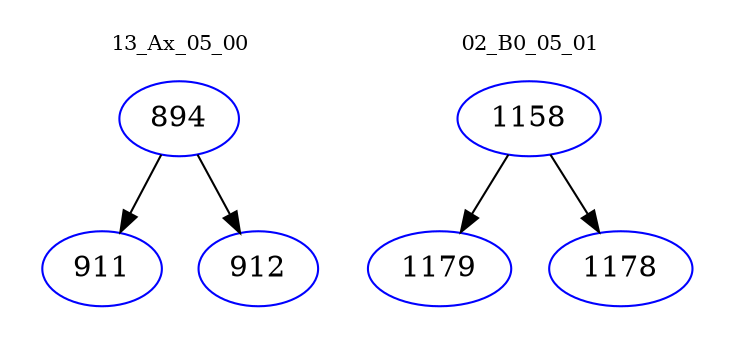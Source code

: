 digraph{
subgraph cluster_0 {
color = white
label = "13_Ax_05_00";
fontsize=10;
T0_894 [label="894", color="blue"]
T0_894 -> T0_911 [color="black"]
T0_911 [label="911", color="blue"]
T0_894 -> T0_912 [color="black"]
T0_912 [label="912", color="blue"]
}
subgraph cluster_1 {
color = white
label = "02_B0_05_01";
fontsize=10;
T1_1158 [label="1158", color="blue"]
T1_1158 -> T1_1179 [color="black"]
T1_1179 [label="1179", color="blue"]
T1_1158 -> T1_1178 [color="black"]
T1_1178 [label="1178", color="blue"]
}
}
